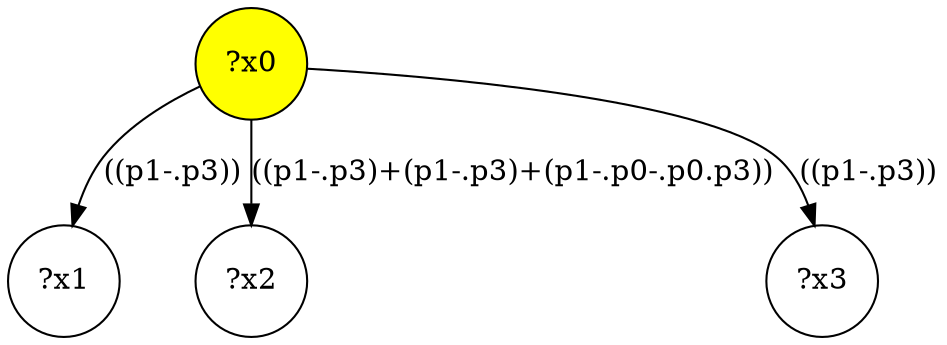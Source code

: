 digraph g {
	x0 [fillcolor="yellow", style="filled," shape=circle, label="?x0"];
	x1 [shape=circle, label="?x1"];
	x0 -> x1 [label="((p1-.p3))"];
	x2 [shape=circle, label="?x2"];
	x0 -> x2 [label="((p1-.p3)+(p1-.p3)+(p1-.p0-.p0.p3))"];
	x3 [shape=circle, label="?x3"];
	x0 -> x3 [label="((p1-.p3))"];
}
